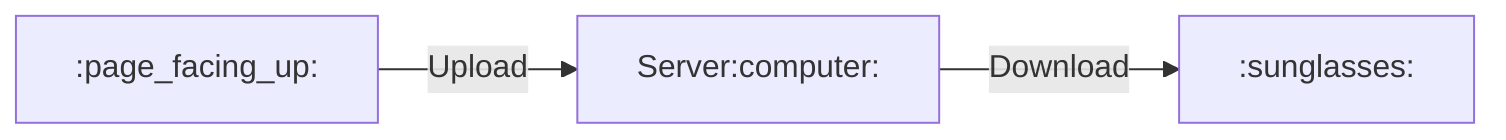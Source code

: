 graph LR
  Publisher[:page_facing_up:] -- Upload --> Server[Server:computer:]
  Server -- Download --> Readers[:sunglasses:]